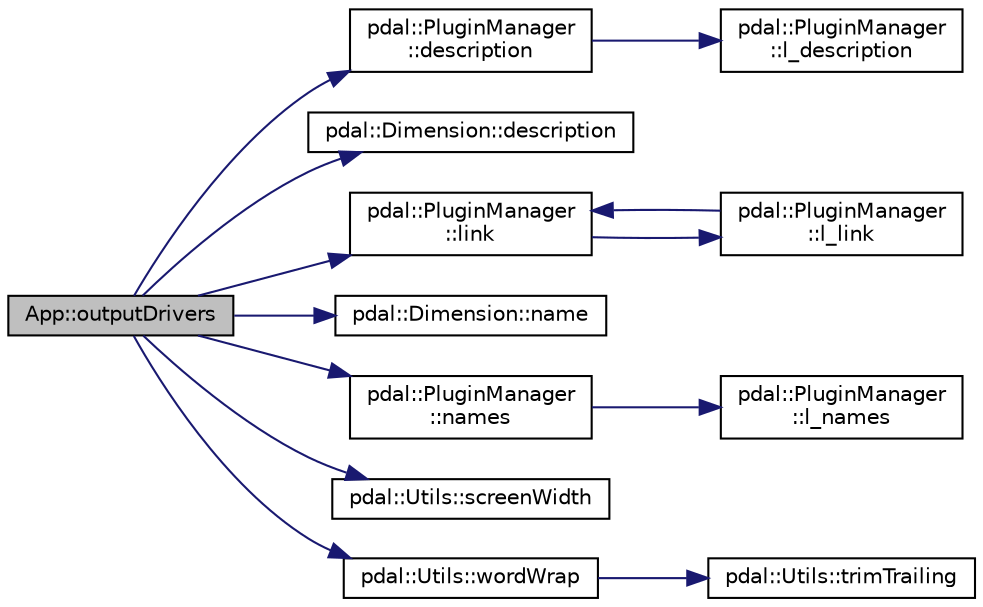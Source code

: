 digraph "App::outputDrivers"
{
  edge [fontname="Helvetica",fontsize="10",labelfontname="Helvetica",labelfontsize="10"];
  node [fontname="Helvetica",fontsize="10",shape=record];
  rankdir="LR";
  Node1 [label="App::outputDrivers",height=0.2,width=0.4,color="black", fillcolor="grey75", style="filled", fontcolor="black"];
  Node1 -> Node2 [color="midnightblue",fontsize="10",style="solid",fontname="Helvetica"];
  Node2 [label="pdal::PluginManager\l::description",height=0.2,width=0.4,color="black", fillcolor="white", style="filled",URL="$classpdal_1_1PluginManager.html#acbf3ce9545623dd9c636aec6160fb51e"];
  Node2 -> Node3 [color="midnightblue",fontsize="10",style="solid",fontname="Helvetica"];
  Node3 [label="pdal::PluginManager\l::l_description",height=0.2,width=0.4,color="black", fillcolor="white", style="filled",URL="$classpdal_1_1PluginManager.html#a4384f5ca0a59446c497a4b2fc6da7188"];
  Node1 -> Node4 [color="midnightblue",fontsize="10",style="solid",fontname="Helvetica"];
  Node4 [label="pdal::Dimension::description",height=0.2,width=0.4,color="black", fillcolor="white", style="filled",URL="$namespacepdal_1_1Dimension.html#a4041a0eeee0ca503caad91db24affa0e"];
  Node1 -> Node5 [color="midnightblue",fontsize="10",style="solid",fontname="Helvetica"];
  Node5 [label="pdal::PluginManager\l::link",height=0.2,width=0.4,color="black", fillcolor="white", style="filled",URL="$classpdal_1_1PluginManager.html#a158eb5da5a800f5591eef3d31baa5b1c"];
  Node5 -> Node6 [color="midnightblue",fontsize="10",style="solid",fontname="Helvetica"];
  Node6 [label="pdal::PluginManager\l::l_link",height=0.2,width=0.4,color="black", fillcolor="white", style="filled",URL="$classpdal_1_1PluginManager.html#a8e5621de86ff9604a24a6c8ac8adf6dd"];
  Node6 -> Node5 [color="midnightblue",fontsize="10",style="solid",fontname="Helvetica"];
  Node1 -> Node7 [color="midnightblue",fontsize="10",style="solid",fontname="Helvetica"];
  Node7 [label="pdal::Dimension::name",height=0.2,width=0.4,color="black", fillcolor="white", style="filled",URL="$namespacepdal_1_1Dimension.html#af3176b0b7e6b4be000317846cf7c2718"];
  Node1 -> Node8 [color="midnightblue",fontsize="10",style="solid",fontname="Helvetica"];
  Node8 [label="pdal::PluginManager\l::names",height=0.2,width=0.4,color="black", fillcolor="white", style="filled",URL="$classpdal_1_1PluginManager.html#a494f92a49079015190f9f8d9e5267779"];
  Node8 -> Node9 [color="midnightblue",fontsize="10",style="solid",fontname="Helvetica"];
  Node9 [label="pdal::PluginManager\l::l_names",height=0.2,width=0.4,color="black", fillcolor="white", style="filled",URL="$classpdal_1_1PluginManager.html#ab1040369e315ab5d6f15033e098e0652"];
  Node1 -> Node10 [color="midnightblue",fontsize="10",style="solid",fontname="Helvetica"];
  Node10 [label="pdal::Utils::screenWidth",height=0.2,width=0.4,color="black", fillcolor="white", style="filled",URL="$namespacepdal_1_1Utils.html#aee17eefb452039219cd761523ec99bed"];
  Node1 -> Node11 [color="midnightblue",fontsize="10",style="solid",fontname="Helvetica"];
  Node11 [label="pdal::Utils::wordWrap",height=0.2,width=0.4,color="black", fillcolor="white", style="filled",URL="$namespacepdal_1_1Utils.html#aa378eb082b365411cba12fa0d72d0fa9"];
  Node11 -> Node12 [color="midnightblue",fontsize="10",style="solid",fontname="Helvetica"];
  Node12 [label="pdal::Utils::trimTrailing",height=0.2,width=0.4,color="black", fillcolor="white", style="filled",URL="$namespacepdal_1_1Utils.html#afed0ad4146baafd1973c85e1508ade73"];
}
